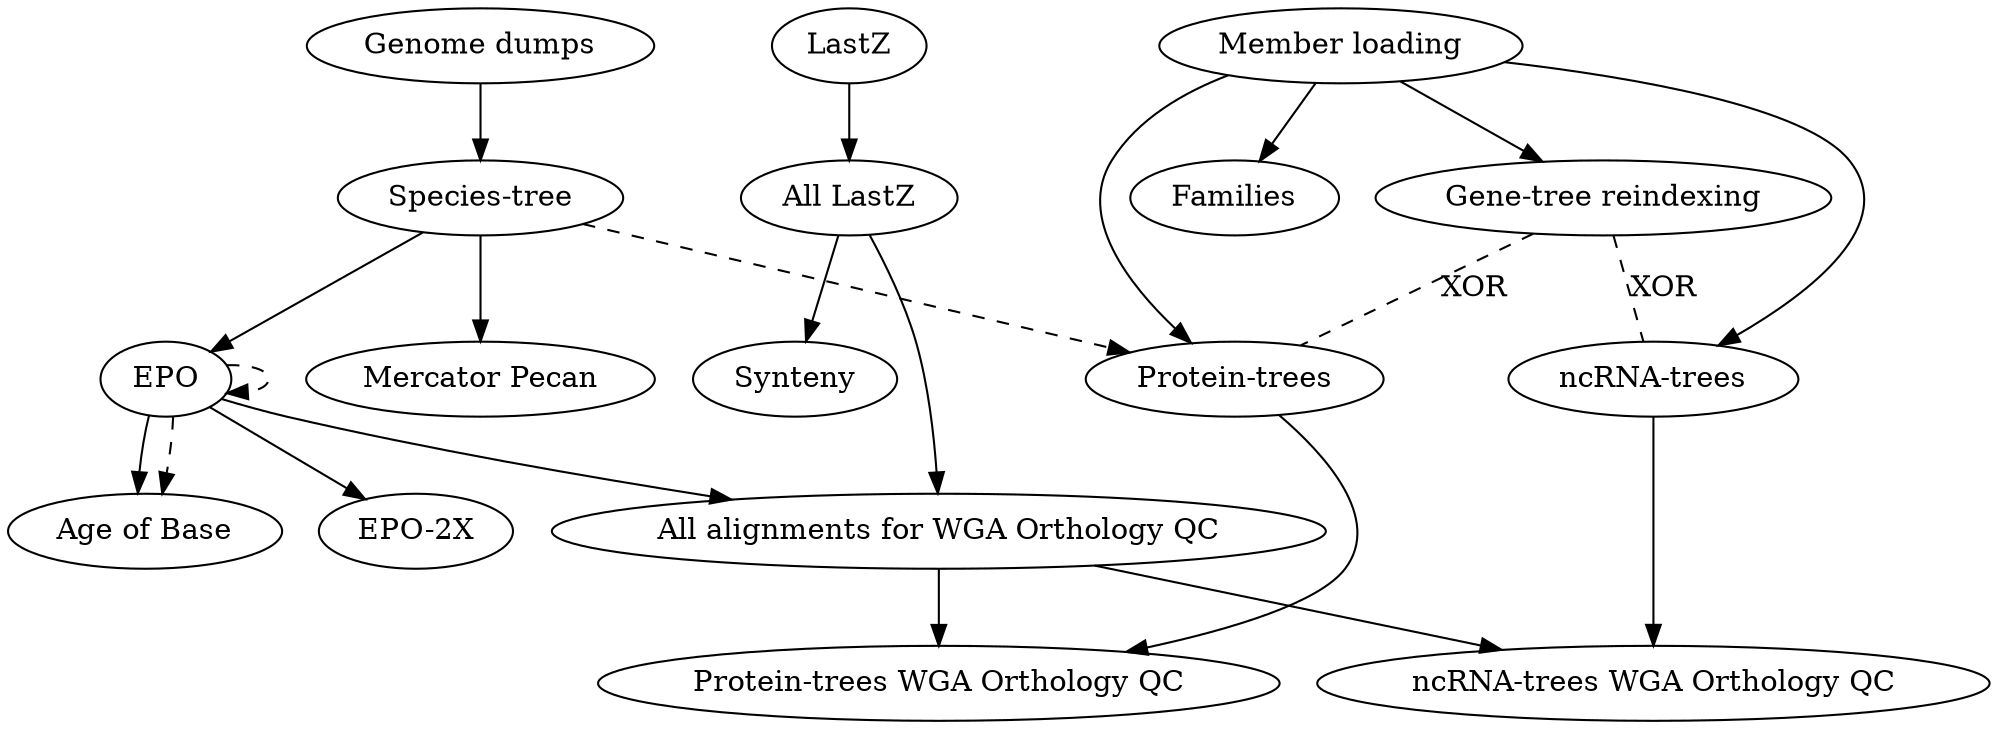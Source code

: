 digraph {
    "Genome dumps" -> "Species-tree";
    "Species-tree" -> { "EPO", "Mercator Pecan" };
    "EPO" -> "EPO-2X";
    "EPO" -> "Age of Base";
    "Member loading" -> { "Protein-trees", "ncRNA-trees", "Families", "Gene-tree reindexing" };
    "Protein-trees" -> "Protein-trees WGA Orthology QC";
    "ncRNA-trees" -> "ncRNA-trees WGA Orthology QC";
    {"All LastZ", "EPO"} -> "All alignments for WGA Orthology QC" -> {"Protein-trees WGA Orthology QC", "ncRNA-trees WGA Orthology QC"};
    "LastZ" -> "All LastZ" -> "Synteny";

    "Gene-tree reindexing" -> "ncRNA-trees" [style="dashed", dir=none, label="XOR", headport="murinae:w", tailport="murinae:s"];
    "Gene-tree reindexing" -> "Protein-trees" [style="dashed", dir=none, label="XOR", headport="murinae:e", tailport="murinae:s"];
    "EPO" -> "EPO" [style="dashed", headport="Primates:e", tailport="Mammals:e"];
    "EPO" -> "Age of Base" [style="dashed", headport="Vertebrates:w", tailport="Mammals:w"];
    "Species-tree" -> "Protein-trees" [style="dashed", headport="Plants:w", tailport="Plants"];

    // Helps laying out the graph
    {rank = same; "Genome dumps"; "LastZ"; "Member loading"; }
}
